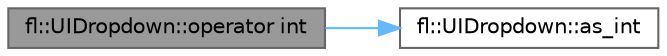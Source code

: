 digraph "fl::UIDropdown::operator int"
{
 // INTERACTIVE_SVG=YES
 // LATEX_PDF_SIZE
  bgcolor="transparent";
  edge [fontname=Helvetica,fontsize=10,labelfontname=Helvetica,labelfontsize=10];
  node [fontname=Helvetica,fontsize=10,shape=box,height=0.2,width=0.4];
  rankdir="LR";
  Node1 [id="Node000001",label="fl::UIDropdown::operator int",height=0.2,width=0.4,color="gray40", fillcolor="grey60", style="filled", fontcolor="black",tooltip=" "];
  Node1 -> Node2 [id="edge1_Node000001_Node000002",color="steelblue1",style="solid",tooltip=" "];
  Node2 [id="Node000002",label="fl::UIDropdown::as_int",height=0.2,width=0.4,color="grey40", fillcolor="white", style="filled",URL="$d1/dc6/classfl_1_1_u_i_dropdown_abaeb189079481ff1636a8c2c3d1abd58.html#abaeb189079481ff1636a8c2c3d1abd58",tooltip=" "];
}
